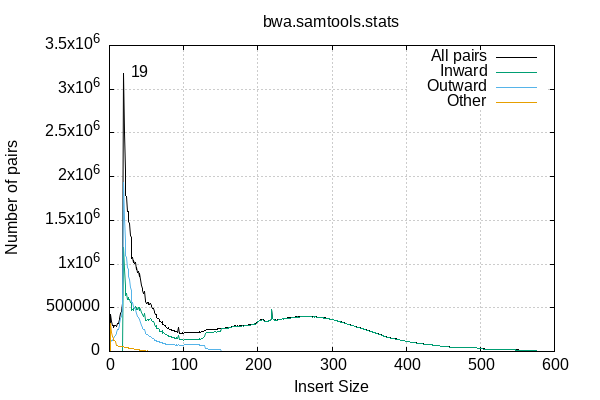 
            set terminal png size 600,400 truecolor
            set output "bwa.samtools.stats.plot/insert-size.png"
            set grid xtics ytics y2tics back lc rgb "#cccccc"
            set rmargin 5
            set label sprintf("%d",19) at 19+10,3176760
            set ylabel  "Number of pairs"
            set xlabel  "Insert Size"
            set title "bwa.samtools.stats" noenhanced
            plot \
                '-' with lines lc rgb 'black' title 'All pairs', \
                '-' with lines title 'Inward', \
                '-' with lines title 'Outward', \
                '-' with lines title 'Other'
        0	364167
1	0
2	425667
3	339092
4	301882
5	292016
6	277249
7	299198
8	296887
9	282004
10	280239
11	318965
12	315588
13	362008
14	378771
15	433237
16	459134
17	547186
18	595751
19	3176760
20	2506958
21	2075826
22	1787822
23	1774584
24	1601609
25	1599073
26	1485942
27	1460820
28	1327059
29	1309610
30	1060317
31	1075687
32	1017067
33	1037896
34	1004088
35	1020078
36	943253
37	960899
38	904840
39	912301
40	856604
41	886625
42	828393
43	756413
44	716359
45	696107
46	659233
47	689548
48	584517
49	572954
50	548065
51	563804
52	538240
53	556638
54	543101
55	545729
56	528090
57	511209
58	492802
59	488617
60	454318
61	443580
62	420078
63	419822
64	385781
65	381090
66	376405
67	366579
68	338724
69	337665
70	330240
71	345547
72	306726
73	312802
74	299496
75	291768
76	280551
77	278780
78	264747
79	273247
80	257991
81	256735
82	248397
83	250640
84	242492
85	240103
86	237035
87	236127
88	230096
89	228999
90	233153
91	233116
92	220315
93	272880
94	211343
95	213817
96	209721
97	208512
98	212554
99	207033
100	206469
101	213342
102	217755
103	218955
104	218324
105	216791
106	219821
107	220731
108	217752
109	216173
110	218870
111	218399
112	217986
113	218617
114	218371
115	218159
116	220668
117	219270
118	218132
119	220745
120	218415
121	219132
122	223525
123	220150
124	224450
125	226209
126	230114
127	234387
128	245550
129	242791
130	245144
131	251790
132	246565
133	247566
134	248149
135	248716
136	248215
137	254937
138	249649
139	253357
140	252851
141	256025
142	256586
143	255768
144	254086
145	257833
146	257232
147	259266
148	260044
149	265662
150	261497
151	265804
152	265539
153	264243
154	266449
155	268761
156	267613
157	269831
158	273555
159	270054
160	272649
161	278278
162	276284
163	277520
164	283571
165	280660
166	285984
167	287669
168	287534
169	293525
170	292279
171	291592
172	293997
173	293417
174	291642
175	292495
176	296267
177	295900
178	295545
179	298363
180	295673
181	295656
182	299894
183	300357
184	300819
185	302603
186	302332
187	303830
188	305919
189	303932
190	307702
191	311123
192	311965
193	309042
194	312761
195	319552
196	315062
197	319407
198	328577
199	338909
200	344468
201	347377
202	357835
203	360739
204	363336
205	364659
206	366769
207	361528
208	356813
209	350027
210	345987
211	346704
212	344407
213	343134
214	348147
215	354680
216	355310
217	360263
218	373009
219	481956
220	380288
221	366450
222	369235
223	355643
224	361890
225	359642
226	360759
227	361728
228	366102
229	365356
230	371153
231	368289
232	370310
233	376463
234	371539
235	375968
236	377975
237	379102
238	381753
239	383089
240	383378
241	383059
242	386213
243	386302
244	386432
245	390897
246	391209
247	389751
248	392913
249	392523
250	392941
251	397163
252	394898
253	394351
254	397995
255	397374
256	396508
257	397950
258	397928
259	398018
260	397986
261	399984
262	400502
263	402273
264	400448
265	398082
266	399827
267	400993
268	399480
269	402551
270	399108
271	398427
272	399563
273	399029
274	396755
275	399243
276	398278
277	397318
278	398646
279	395761
280	394021
281	394425
282	392734
283	391593
284	391429
285	389385
286	387235
287	388891
288	386549
289	385239
290	384637
291	383825
292	381403
293	381783
294	379591
295	376984
296	375114
297	371790
298	370567
299	368889
300	364761
301	363327
302	363127
303	359367
304	357209
305	355100
306	352565
307	351072
308	348040
309	344805
310	343795
311	342260
312	337846
313	338647
314	335262
315	331660
316	329042
317	327208
318	325860
319	320587
320	319212
321	314421
322	310050
323	309971
324	307299
325	304337
326	302045
327	297673
328	295385
329	294832
330	290358
331	287602
332	285184
333	281877
334	278667
335	276770
336	273757
337	271269
338	270104
339	266999
340	263252
341	261582
342	259810
343	256608
344	252887
345	250400
346	247129
347	244628
348	240312
349	237956
350	234919
351	233285
352	229365
353	227772
354	224512
355	222630
356	220979
357	217226
358	214733
359	212582
360	210725
361	207603
362	204949
363	201432
364	198999
365	197203
366	194750
367	189821
368	185853
369	183375
370	178613
371	173951
372	171083
373	167134
374	165336
375	162127
376	159469
377	158722
378	155885
379	154536
380	152944
381	150226
382	148569
383	147759
384	146078
385	143663
386	142593
387	143420
388	138164
389	136373
390	134092
391	133803
392	131463
393	130338
394	128338
395	126435
396	123813
397	122961
398	121984
399	119136
400	117733
401	116468
402	114046
403	113042
404	112909
405	110486
406	107788
407	106507
408	105650
409	104155
410	105560
411	102489
412	99813
413	99090
414	97744
415	96234
416	95251
417	93315
418	92267
419	90928
420	90400
421	88728
422	88069
423	86473
424	85943
425	85478
426	84298
427	82442
428	82185
429	81454
430	79945
431	78839
432	78809
433	77160
434	76868
435	75640
436	75182
437	73184
438	73215
439	73049
440	71790
441	71202
442	70446
443	68363
444	65919
445	63964
446	62555
447	61380
448	59406
449	57731
450	58613
451	57825
452	56103
453	55868
454	54824
455	54380
456	53562
457	52941
458	51765
459	51426
460	50897
461	50350
462	49158
463	49060
464	49543
465	49119
466	47798
467	46962
468	45754
469	45331
470	44860
471	44321
472	44621
473	43556
474	43177
475	44110
476	43875
477	44360
478	43717
479	44517
480	45625
481	44561
482	44401
483	45046
484	44313
485	43362
486	43794
487	42687
488	44042
489	43802
490	44096
491	42822
492	42796
493	42344
494	46423
495	42227
496	34035
497	34221
498	33267
499	32330
500	31291
501	30268
502	30140
503	30005
504	29037
505	28736
506	28543
507	27761
508	27358
509	26769
510	26428
511	25921
512	25613
513	25718
514	25305
515	24810
516	24445
517	24446
518	23827
519	23491
520	24245
521	22916
522	22301
523	22128
524	22013
525	22004
526	21484
527	21950
528	21340
529	21896
530	21479
531	21413
532	21611
533	21063
534	20321
535	20008
536	19903
537	19440
538	19512
539	19688
540	19654
541	19529
542	18792
543	19003
544	19200
545	19525
546	19023
547	18609
548	17926
549	17985
550	17588
551	17484
552	17023
553	16648
554	16048
555	15917
556	15664
557	15325
558	15335
559	14977
560	14538
561	14781
562	14979
563	14388
564	14402
565	13944
566	13674
567	14104
568	14091
569	14230
570	13682
571	14050
572	13495
573	13169
574	12978
575	12933
576	13323
end
0	0
1	0
2	0
3	0
4	0
5	0
6	0
7	0
8	0
9	0
10	0
11	0
12	0
13	0
14	0
15	0
16	0
17	0
18	0
19	1187064
20	939630
21	756382
22	638158
23	659526
24	599250
25	622986
26	589098
27	597342
28	557834
29	573039
30	464910
31	484040
32	467415
33	492632
34	488479
35	510177
36	480473
37	503205
38	482250
39	498618
40	473922
41	507680
42	485231
43	441028
44	426421
45	419238
46	402957
47	433162
48	365437
49	358863
50	349639
51	364688
52	353562
53	370777
54	365809
55	372811
56	364812
57	352248
58	342486
59	339677
60	315105
61	308652
62	291295
63	292293
64	265510
65	264106
66	258699
67	251771
68	233357
69	233688
70	228587
71	237418
72	210874
73	215812
74	206369
75	199806
76	191130
77	189651
78	178318
79	184797
80	172649
81	172310
82	165879
83	167862
84	161640
85	159995
86	155801
87	154999
88	150523
89	150581
90	152519
91	154789
92	143956
93	185147
94	136554
95	138706
96	134776
97	134051
98	137770
99	132158
100	131029
101	133905
102	134945
103	134987
104	134874
105	132995
106	136273
107	136858
108	133918
109	133071
110	136032
111	135569
112	135754
113	136659
114	136202
115	136705
116	139688
117	138133
118	137474
119	140785
120	138634
121	140159
122	144270
123	141837
124	146022
125	148754
126	152664
127	158747
128	171893
129	204899
130	210105
131	217297
132	212684
133	214135
134	214943
135	215641
136	214929
137	221762
138	216793
139	220838
140	220472
141	223278
142	224046
143	223113
144	220806
145	224718
146	223851
147	227284
148	228528
149	235642
150	233493
151	257696
152	258522
153	257820
154	260098
155	262595
156	261501
157	263834
158	267727
159	264125
160	266862
161	272543
162	270549
163	271817
164	277953
165	275195
166	280377
167	282141
168	281990
169	288057
170	286860
171	286122
172	288619
173	287991
174	286329
175	287119
176	290798
177	290630
178	289968
179	293143
180	290399
181	290462
182	294699
183	295290
184	295647
185	297444
186	297243
187	298697
188	300901
189	298895
190	302717
191	306151
192	307118
193	304026
194	307757
195	314625
196	310098
197	314436
198	323844
199	334019
200	339727
201	342682
202	353187
203	356145
204	358639
205	360024
206	362033
207	356903
208	352230
209	345388
210	341466
211	342141
212	339891
213	338564
214	343595
215	350329
216	350885
217	355928
218	368524
219	477747
220	375993
221	362236
222	364972
223	351520
224	357787
225	355526
226	356677
227	357585
228	362021
229	361283
230	367155
231	364427
232	366363
233	372490
234	367597
235	372029
236	374141
237	375188
238	377858
239	379417
240	379686
241	379373
242	382573
243	382733
244	382835
245	387335
246	387623
247	386352
248	389429
249	388994
250	389519
251	393735
252	391536
253	390834
254	394672
255	394068
256	393237
257	394787
258	394620
259	394861
260	394834
261	396963
262	397418
263	399171
264	397347
265	395104
266	396818
267	398023
268	396491
269	399579
270	396232
271	395578
272	396742
273	396202
274	393928
275	396453
276	395536
277	394546
278	395915
279	393001
280	391366
281	391765
282	390044
283	388993
284	388875
285	386836
286	384709
287	386429
288	384050
289	382750
290	382182
291	381392
292	379011
293	379400
294	377273
295	374593
296	372828
297	369585
298	368350
299	366533
300	362476
301	361204
302	360911
303	357232
304	355044
305	352953
306	350452
307	349035
308	345890
309	342742
310	341790
311	340304
312	335816
313	336638
314	333321
315	329795
316	327042
317	325350
318	323950
319	318682
320	317390
321	312592
322	308159
323	308157
324	305438
325	302504
326	300290
327	295903
328	293634
329	293106
330	288611
331	285792
332	283546
333	280184
334	277059
335	275076
336	272099
337	269601
338	268451
339	265246
340	261637
341	260030
342	258317
343	254915
344	251285
345	248912
346	245547
347	243122
348	238837
349	236520
350	233429
351	231845
352	227871
353	226359
354	223047
355	221153
356	219633
357	215847
358	213331
359	211160
360	209363
361	206223
362	203594
363	199965
364	197680
365	195867
366	193380
367	188517
368	184517
369	181947
370	177287
371	172664
372	169757
373	165774
374	164023
375	160767
376	158165
377	157479
378	154622
379	153228
380	151723
381	148992
382	147305
383	146467
384	144764
385	142365
386	141381
387	142111
388	136898
389	135106
390	132674
391	132552
392	130267
393	129226
394	127170
395	125255
396	122665
397	121781
398	120844
399	118053
400	116590
401	115345
402	112952
403	111896
404	111874
405	109447
406	106737
407	105391
408	104591
409	103114
410	104515
411	101480
412	98767
413	97995
414	96647
415	95167
416	94082
417	92351
418	91197
419	89860
420	89318
421	87681
422	87000
423	85450
424	84938
425	84323
426	83150
427	81429
428	81052
429	80435
430	78849
431	77846
432	77749
433	76125
434	75771
435	74581
436	74125
437	72166
438	72150
439	72063
440	70731
441	70210
442	69401
443	67331
444	64841
445	62931
446	61535
447	60317
448	58264
449	56675
450	57550
451	56796
452	55092
453	54821
454	53804
455	53349
456	52478
457	51913
458	50697
459	50369
460	49892
461	49208
462	48134
463	47952
464	48457
465	48049
466	46698
467	45877
468	44559
469	44321
470	43699
471	43220
472	43431
473	42531
474	42085
475	43030
476	42839
477	43242
478	42609
479	43480
480	44444
481	43457
482	43293
483	44029
484	43289
485	42243
486	42615
487	41610
488	43004
489	42524
490	42939
491	41724
492	41644
493	41221
494	45290
495	41070
496	32790
497	33107
498	32047
499	31164
500	30090
501	29081
502	28983
503	28788
504	27880
505	27527
506	27216
507	26465
508	26080
509	25521
510	25202
511	24693
512	24260
513	24383
514	24072
515	23519
516	23168
517	23129
518	22480
519	22156
520	22960
521	21607
522	20976
523	20864
524	20773
525	20836
526	20226
527	20679
528	19977
529	20653
530	20242
531	20183
532	20037
533	19766
534	18935
535	18631
536	18570
537	18162
538	18246
539	18202
540	18367
541	18179
542	17432
543	17636
544	17911
545	18104
546	17671
547	17209
548	16443
549	16543
550	16231
551	16029
552	15699
553	15341
554	14795
555	14650
556	14379
557	14097
558	14006
559	13536
560	13297
561	13454
562	13655
563	13189
564	13063
565	12820
566	12464
567	12876
568	12820
569	12997
570	12461
571	12882
572	12266
573	11927
574	11724
575	11656
576	12071
end
0	2209
1	0
2	106213
3	122050
4	125160
5	145586
6	149613
7	175316
8	182861
9	209978
10	216324
11	255348
12	255032
13	299534
14	321437
15	374460
16	403973
17	489101
18	543109
19	1937314
20	1517806
21	1270511
22	1102857
23	1069941
24	959381
25	933305
26	857134
27	824613
28	733055
29	701098
30	562178
31	558961
32	519922
33	514899
34	489567
35	483407
36	440014
37	433294
38	402853
39	392969
40	366928
41	360830
42	328922
43	300227
44	279008
45	263987
46	247806
47	246984
48	212542
49	206138
50	193027
51	192552
52	179841
53	180151
54	172908
55	168380
56	159539
57	154917
58	146623
59	145560
60	135710
61	131438
62	125434
63	123977
64	116699
65	113377
66	114056
67	111105
68	101702
69	100261
70	98034
71	104402
72	92028
73	93273
74	89257
75	88072
76	85448
77	85263
78	82536
79	84014
80	81321
81	80322
82	78468
83	78672
84	76716
85	76014
86	77217
87	76927
88	75270
89	74184
90	76322
91	74117
92	71965
93	83364
94	70364
95	70730
96	70590
97	70042
98	70499
99	70272
100	71043
101	74802
102	78286
103	79456
104	78954
105	79225
106	79083
107	79135
108	79113
109	78378
110	78255
111	78235
112	77560
113	77304
114	77376
115	76778
116	76357
117	76421
118	75864
119	75389
120	75096
121	74246
122	74460
123	73455
124	73690
125	72530
126	72681
127	70886
128	68960
129	33097
130	30142
131	29669
132	29129
133	28553
134	28407
135	28352
136	28452
137	28391
138	28005
139	27797
140	27531
141	27757
142	27664
143	27804
144	28289
145	28277
146	28540
147	27153
148	26558
149	25261
150	23284
151	3342
152	2125
153	1662
154	1508
155	1368
156	1222
157	1197
158	1050
159	1106
160	1064
161	888
162	918
163	990
164	890
165	852
166	865
167	867
168	866
169	832
170	791
171	832
172	814
173	792
174	790
175	780
176	880
177	759
178	771
179	697
180	749
181	775
182	682
183	711
184	699
185	747
186	692
187	725
188	661
189	648
190	650
191	653
192	713
193	743
194	705
195	675
196	699
197	727
198	652
199	693
200	695
201	611
202	667
203	608
204	606
205	641
206	632
207	681
208	637
209	588
210	577
211	610
212	593
213	632
214	595
215	565
216	634
217	584
218	615
219	590
220	577
221	589
222	618
223	591
224	559
225	563
226	555
227	620
228	544
229	575
230	529
231	563
232	575
233	561
234	587
235	577
236	554
237	605
238	614
239	515
240	552
241	557
242	544
243	537
244	561
245	500
246	525
247	511
248	521
249	540
250	520
251	524
252	528
253	514
254	525
255	503
256	491
257	469
258	546
259	510
260	494
261	489
262	476
263	473
264	501
265	466
266	466
267	507
268	467
269	513
270	422
271	489
272	428
273	495
274	498
275	454
276	455
277	474
278	485
279	419
280	463
281	482
282	461
283	461
284	482
285	545
286	444
287	484
288	487
289	473
290	492
291	459
292	449
293	466
294	471
295	506
296	471
297	478
298	442
299	482
300	459
301	462
302	460
303	437
304	429
305	467
306	465
307	436
308	475
309	428
310	450
311	450
312	468
313	493
314	453
315	419
316	499
317	437
318	477
319	466
320	469
321	472
322	499
323	476
324	497
325	460
326	476
327	451
328	448
329	459
330	494
331	510
332	454
333	442
334	439
335	454
336	467
337	481
338	444
339	494
340	479
341	459
342	458
343	523
344	463
345	450
346	500
347	465
348	454
349	448
350	463
351	428
352	462
353	468
354	447
355	522
356	427
357	495
358	457
359	505
360	479
361	463
362	495
363	559
364	472
365	545
366	518
367	506
368	490
369	548
370	511
371	472
372	519
373	517
374	486
375	514
376	501
377	461
378	465
379	529
380	490
381	480
382	542
383	570
384	552
385	516
386	559
387	560
388	547
389	543
390	632
391	561
392	532
393	462
394	522
395	494
396	514
397	539
398	489
399	523
400	541
401	509
402	514
403	528
404	480
405	490
406	465
407	514
408	480
409	494
410	477
411	468
412	499
413	560
414	523
415	536
416	564
417	484
418	496
419	519
420	524
421	536
422	538
423	541
424	521
425	606
426	643
427	506
428	649
429	552
430	624
431	502
432	581
433	583
434	617
435	583
436	567
437	573
438	622
439	524
440	573
441	562
442	579
443	615
444	553
445	583
446	548
447	592
448	644
449	592
450	617
451	581
452	590
453	604
454	590
455	603
456	644
457	638
458	650
459	647
460	623
461	725
462	683
463	698
464	714
465	680
466	697
467	684
468	757
469	627
470	763
471	721
472	736
473	650
474	717
475	708
476	674
477	733
478	724
479	680
480	814
481	731
482	758
483	670
484	666
485	774
486	802
487	724
488	709
489	911
490	754
491	743
492	783
493	725
494	784
495	757
496	877
497	774
498	839
499	790
500	793
501	756
502	793
503	843
504	797
505	871
506	967
507	919
508	908
509	877
510	893
511	876
512	971
513	915
514	897
515	939
516	905
517	924
518	950
519	951
520	908
521	981
522	939
523	927
524	881
525	850
526	939
527	921
528	993
529	884
530	921
531	874
532	1243
533	958
534	1080
535	1026
536	1027
537	971
538	940
539	1139
540	955
541	1055
542	1027
543	1053
544	1003
545	1121
546	1061
547	1084
548	1142
549	1133
550	1013
551	1122
552	1016
553	1008
554	947
555	958
556	936
557	902
558	977
559	1010
560	889
561	1007
562	968
563	898
564	1028
565	821
566	912
567	882
568	916
569	894
570	881
571	876
572	901
573	910
574	929
575	979
576	945
end
0	361958
1	0
2	319454
3	217042
4	176722
5	146430
6	127636
7	123882
8	114026
9	72026
10	63915
11	63617
12	60556
13	62474
14	57334
15	58777
16	55161
17	58085
18	52642
19	52382
20	49522
21	48933
22	46807
23	45117
24	42978
25	42782
26	39710
27	38865
28	36170
29	35473
30	33229
31	32686
32	29730
33	30365
34	26042
35	26494
36	22766
37	24400
38	19737
39	20714
40	15754
41	18115
42	14240
43	15158
44	10930
45	12882
46	8470
47	9402
48	6538
49	7953
50	5399
51	6564
52	4837
53	5710
54	4384
55	4538
56	3739
57	4044
58	3693
59	3380
60	3503
61	3490
62	3349
63	3552
64	3572
65	3607
66	3650
67	3703
68	3665
69	3716
70	3619
71	3727
72	3824
73	3717
74	3870
75	3890
76	3973
77	3866
78	3893
79	4436
80	4021
81	4103
82	4050
83	4106
84	4136
85	4094
86	4017
87	4201
88	4303
89	4234
90	4312
91	4210
92	4394
93	4369
94	4425
95	4381
96	4355
97	4419
98	4285
99	4603
100	4397
101	4635
102	4524
103	4512
104	4496
105	4571
106	4465
107	4738
108	4721
109	4724
110	4583
111	4595
112	4672
113	4654
114	4793
115	4676
116	4623
117	4716
118	4794
119	4571
120	4685
121	4727
122	4795
123	4858
124	4738
125	4925
126	4769
127	4754
128	4697
129	4795
130	4897
131	4824
132	4752
133	4878
134	4799
135	4723
136	4834
137	4784
138	4851
139	4722
140	4848
141	4990
142	4876
143	4851
144	4991
145	4838
146	4841
147	4829
148	4958
149	4759
150	4720
151	4766
152	4892
153	4761
154	4843
155	4798
156	4890
157	4800
158	4778
159	4823
160	4723
161	4847
162	4817
163	4713
164	4728
165	4613
166	4742
167	4661
168	4678
169	4636
170	4628
171	4638
172	4564
173	4634
174	4523
175	4596
176	4589
177	4511
178	4806
179	4523
180	4525
181	4419
182	4513
183	4356
184	4473
185	4412
186	4397
187	4408
188	4357
189	4389
190	4335
191	4319
192	4134
193	4273
194	4299
195	4252
196	4265
197	4244
198	4081
199	4197
200	4046
201	4084
202	3981
203	3986
204	4091
205	3994
206	4104
207	3944
208	3946
209	4051
210	3944
211	3953
212	3923
213	3938
214	3957
215	3786
216	3791
217	3751
218	3870
219	3619
220	3718
221	3625
222	3645
223	3532
224	3544
225	3553
226	3527
227	3523
228	3537
229	3498
230	3469
231	3299
232	3372
233	3412
234	3355
235	3362
236	3280
237	3309
238	3281
239	3157
240	3140
241	3129
242	3096
243	3032
244	3036
245	3062
246	3061
247	2888
248	2963
249	2989
250	2902
251	2904
252	2834
253	3003
254	2798
255	2803
256	2780
257	2694
258	2762
259	2647
260	2658
261	2532
262	2608
263	2629
264	2600
265	2512
266	2543
267	2463
268	2522
269	2459
270	2454
271	2360
272	2393
273	2332
274	2329
275	2336
276	2287
277	2298
278	2246
279	2341
280	2192
281	2178
282	2229
283	2139
284	2072
285	2004
286	2082
287	1978
288	2012
289	2016
290	1963
291	1974
292	1943
293	1917
294	1847
295	1885
296	1815
297	1727
298	1775
299	1874
300	1826
301	1661
302	1756
303	1698
304	1736
305	1680
306	1648
307	1601
308	1675
309	1635
310	1555
311	1506
312	1562
313	1516
314	1488
315	1446
316	1501
317	1421
318	1433
319	1439
320	1353
321	1357
322	1392
323	1338
324	1364
325	1373
326	1279
327	1319
328	1303
329	1267
330	1253
331	1300
332	1184
333	1251
334	1169
335	1240
336	1191
337	1187
338	1209
339	1259
340	1136
341	1093
342	1035
343	1170
344	1139
345	1038
346	1082
347	1041
348	1021
349	988
350	1027
351	1012
352	1032
353	945
354	1018
355	955
356	919
357	884
358	945
359	917
360	883
361	917
362	860
363	908
364	847
365	791
366	852
367	798
368	846
369	880
370	815
371	815
372	807
373	843
374	827
375	846
376	803
377	782
378	798
379	779
380	731
381	754
382	722
383	722
384	762
385	782
386	653
387	749
388	719
389	724
390	786
391	690
392	664
393	650
394	646
395	686
396	634
397	641
398	651
399	560
400	602
401	614
402	580
403	618
404	555
405	549
406	586
407	602
408	579
409	547
410	568
411	541
412	547
413	535
414	574
415	531
416	605
417	480
418	574
419	549
420	558
421	511
422	531
423	482
424	484
425	549
426	505
427	507
428	484
429	467
430	472
431	491
432	479
433	452
434	480
435	476
436	490
437	445
438	443
439	462
440	486
441	430
442	466
443	417
444	525
445	450
446	472
447	471
448	498
449	464
450	446
451	448
452	421
453	443
454	430
455	428
456	440
457	390
458	418
459	410
460	382
461	417
462	341
463	410
464	372
465	390
466	403
467	401
468	438
469	383
470	398
471	380
472	454
473	375
474	375
475	372
476	362
477	385
478	384
479	357
480	367
481	373
482	350
483	347
484	358
485	345
486	377
487	353
488	329
489	367
490	403
491	355
492	369
493	398
494	349
495	400
496	368
497	340
498	381
499	376
500	408
501	431
502	364
503	374
504	360
505	338
506	360
507	377
508	370
509	371
510	333
511	352
512	382
513	420
514	336
515	352
516	372
517	393
518	397
519	384
520	377
521	328
522	386
523	337
524	359
525	318
526	319
527	350
528	370
529	359
530	316
531	356
532	331
533	339
534	306
535	351
536	306
537	307
538	326
539	347
540	332
541	295
542	333
543	314
544	286
545	300
546	291
547	316
548	341
549	309
550	344
551	333
552	308
553	299
554	306
555	309
556	349
557	326
558	352
559	431
560	352
561	320
562	356
563	301
564	311
565	303
566	298
567	346
568	355
569	339
570	340
571	292
572	328
573	332
574	325
575	298
576	307
end
